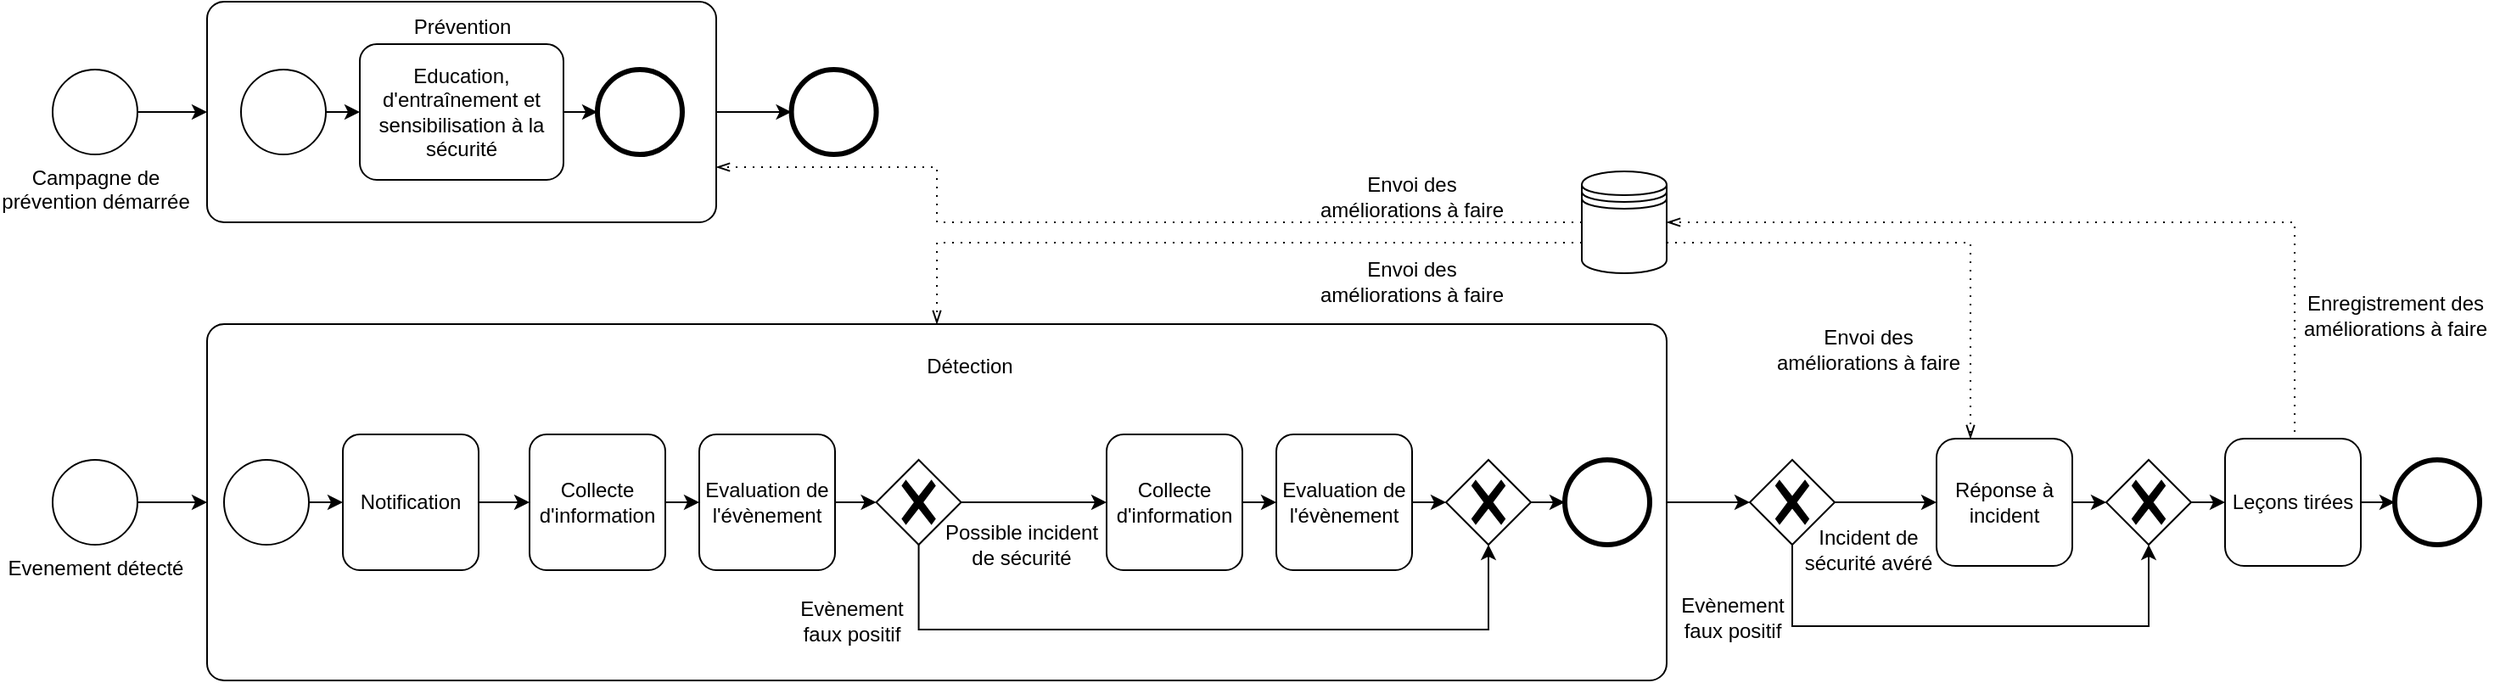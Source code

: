 <mxfile version="21.3.5" type="github">
  <diagram name="Page-1" id="3ifD2pxqsWoWhPXdi1wA">
    <mxGraphModel dx="2283" dy="794" grid="1" gridSize="10" guides="1" tooltips="1" connect="1" arrows="1" fold="1" page="1" pageScale="1" pageWidth="850" pageHeight="1100" math="0" shadow="0">
      <root>
        <mxCell id="0" />
        <mxCell id="1" parent="0" />
        <mxCell id="XGC0C7EivsoRTgifj-aX-14" style="edgeStyle=orthogonalEdgeStyle;rounded=0;orthogonalLoop=1;jettySize=auto;html=1;exitX=1;exitY=0.5;exitDx=0;exitDy=0;exitPerimeter=0;" parent="1" source="XGC0C7EivsoRTgifj-aX-6" target="XGC0C7EivsoRTgifj-aX-13" edge="1">
          <mxGeometry relative="1" as="geometry" />
        </mxCell>
        <mxCell id="XGC0C7EivsoRTgifj-aX-6" value="" style="points=[[0.25,0,0],[0.5,0,0],[0.75,0,0],[1,0.25,0],[1,0.5,0],[1,0.75,0],[0.75,1,0],[0.5,1,0],[0.25,1,0],[0,0.75,0],[0,0.5,0],[0,0.25,0]];shape=mxgraph.bpmn.task;whiteSpace=wrap;rectStyle=rounded;size=10;html=1;container=1;expand=0;collapsible=0;taskMarker=abstract;" parent="1" vertex="1">
          <mxGeometry x="-190" y="290" width="300" height="130" as="geometry" />
        </mxCell>
        <mxCell id="XGC0C7EivsoRTgifj-aX-7" value="&lt;div&gt;Prévention&lt;/div&gt;" style="text;html=1;strokeColor=none;fillColor=none;align=center;verticalAlign=middle;whiteSpace=wrap;rounded=0;" parent="XGC0C7EivsoRTgifj-aX-6" vertex="1">
          <mxGeometry x="112.5" width="75" height="30" as="geometry" />
        </mxCell>
        <mxCell id="XGC0C7EivsoRTgifj-aX-9" style="edgeStyle=orthogonalEdgeStyle;rounded=0;orthogonalLoop=1;jettySize=auto;html=1;exitX=1;exitY=0.5;exitDx=0;exitDy=0;exitPerimeter=0;entryX=0;entryY=0.5;entryDx=0;entryDy=0;entryPerimeter=0;" parent="XGC0C7EivsoRTgifj-aX-6" edge="1">
          <mxGeometry relative="1" as="geometry">
            <mxPoint x="51.064" y="70" as="targetPoint" />
          </mxGeometry>
        </mxCell>
        <mxCell id="XGC0C7EivsoRTgifj-aX-5" style="edgeStyle=orthogonalEdgeStyle;rounded=0;orthogonalLoop=1;jettySize=auto;html=1;exitX=1;exitY=0.5;exitDx=0;exitDy=0;exitPerimeter=0;" parent="XGC0C7EivsoRTgifj-aX-6" edge="1">
          <mxGeometry relative="1" as="geometry">
            <mxPoint x="140.426" y="70" as="targetPoint" />
          </mxGeometry>
        </mxCell>
        <mxCell id="XGC0C7EivsoRTgifj-aX-10" value="" style="points=[[0.145,0.145,0],[0.5,0,0],[0.855,0.145,0],[1,0.5,0],[0.855,0.855,0],[0.5,1,0],[0.145,0.855,0],[0,0.5,0]];shape=mxgraph.bpmn.event;html=1;verticalLabelPosition=bottom;labelBackgroundColor=#ffffff;verticalAlign=top;align=center;perimeter=ellipsePerimeter;outlineConnect=0;aspect=fixed;outline=end;symbol=terminate2;" parent="XGC0C7EivsoRTgifj-aX-6" vertex="1">
          <mxGeometry x="230" y="40" width="50" height="50" as="geometry" />
        </mxCell>
        <mxCell id="XGC0C7EivsoRTgifj-aX-16" style="edgeStyle=orthogonalEdgeStyle;rounded=0;orthogonalLoop=1;jettySize=auto;html=1;exitX=1;exitY=0.5;exitDx=0;exitDy=0;exitPerimeter=0;entryX=0;entryY=0.5;entryDx=0;entryDy=0;entryPerimeter=0;" parent="XGC0C7EivsoRTgifj-aX-6" source="XGC0C7EivsoRTgifj-aX-11" target="XGC0C7EivsoRTgifj-aX-10" edge="1">
          <mxGeometry relative="1" as="geometry" />
        </mxCell>
        <mxCell id="XGC0C7EivsoRTgifj-aX-11" value="Education, d&#39;entraînement et sensibilisation à la sécurité" style="points=[[0.25,0,0],[0.5,0,0],[0.75,0,0],[1,0.25,0],[1,0.5,0],[1,0.75,0],[0.75,1,0],[0.5,1,0],[0.25,1,0],[0,0.75,0],[0,0.5,0],[0,0.25,0]];shape=mxgraph.bpmn.task;whiteSpace=wrap;rectStyle=rounded;size=10;html=1;container=1;expand=0;collapsible=0;taskMarker=abstract;" parent="XGC0C7EivsoRTgifj-aX-6" vertex="1">
          <mxGeometry x="90" y="25" width="120" height="80" as="geometry" />
        </mxCell>
        <mxCell id="XGC0C7EivsoRTgifj-aX-15" style="edgeStyle=orthogonalEdgeStyle;rounded=0;orthogonalLoop=1;jettySize=auto;html=1;exitX=1;exitY=0.5;exitDx=0;exitDy=0;exitPerimeter=0;entryX=0;entryY=0.5;entryDx=0;entryDy=0;entryPerimeter=0;" parent="XGC0C7EivsoRTgifj-aX-6" source="XGC0C7EivsoRTgifj-aX-12" target="XGC0C7EivsoRTgifj-aX-11" edge="1">
          <mxGeometry relative="1" as="geometry" />
        </mxCell>
        <mxCell id="XGC0C7EivsoRTgifj-aX-12" value="" style="points=[[0.145,0.145,0],[0.5,0,0],[0.855,0.145,0],[1,0.5,0],[0.855,0.855,0],[0.5,1,0],[0.145,0.855,0],[0,0.5,0]];shape=mxgraph.bpmn.event;html=1;verticalLabelPosition=bottom;labelBackgroundColor=#ffffff;verticalAlign=top;align=center;perimeter=ellipsePerimeter;outlineConnect=0;aspect=fixed;outline=standard;symbol=general;" parent="XGC0C7EivsoRTgifj-aX-6" vertex="1">
          <mxGeometry x="20" y="40" width="50" height="50" as="geometry" />
        </mxCell>
        <mxCell id="XGC0C7EivsoRTgifj-aX-27" style="edgeStyle=orthogonalEdgeStyle;rounded=0;orthogonalLoop=1;jettySize=auto;html=1;exitX=1;exitY=0.5;exitDx=0;exitDy=0;exitPerimeter=0;entryX=0;entryY=0.5;entryDx=0;entryDy=0;entryPerimeter=0;" parent="1" source="revk8UcwppAEnoucgF0V-80" target="XGC0C7EivsoRTgifj-aX-25" edge="1">
          <mxGeometry relative="1" as="geometry" />
        </mxCell>
        <mxCell id="revk8UcwppAEnoucgF0V-80" value="" style="points=[[0.25,0,0],[0.5,0,0],[0.75,0,0],[1,0.25,0],[1,0.5,0],[1,0.75,0],[0.75,1,0],[0.5,1,0],[0.25,1,0],[0,0.75,0],[0,0.5,0],[0,0.25,0]];shape=mxgraph.bpmn.task;whiteSpace=wrap;rectStyle=rounded;size=10;html=1;container=0;expand=0;collapsible=0;taskMarker=abstract;" parent="1" vertex="1">
          <mxGeometry x="-190" y="480" width="860" height="210" as="geometry" />
        </mxCell>
        <mxCell id="XGC0C7EivsoRTgifj-aX-18" style="edgeStyle=orthogonalEdgeStyle;rounded=0;orthogonalLoop=1;jettySize=auto;html=1;exitX=1;exitY=0.5;exitDx=0;exitDy=0;exitPerimeter=0;entryX=0;entryY=0.5;entryDx=0;entryDy=0;entryPerimeter=0;" parent="1" source="revk8UcwppAEnoucgF0V-12" target="revk8UcwppAEnoucgF0V-80" edge="1">
          <mxGeometry relative="1" as="geometry" />
        </mxCell>
        <mxCell id="revk8UcwppAEnoucgF0V-12" value="&lt;div&gt;Evenement détecté&lt;/div&gt;" style="points=[[0.145,0.145,0],[0.5,0,0],[0.855,0.145,0],[1,0.5,0],[0.855,0.855,0],[0.5,1,0],[0.145,0.855,0],[0,0.5,0]];shape=mxgraph.bpmn.event;html=1;verticalLabelPosition=bottom;labelBackgroundColor=#ffffff;verticalAlign=top;align=center;perimeter=ellipsePerimeter;outlineConnect=0;aspect=fixed;outline=standard;symbol=general;" parent="1" vertex="1">
          <mxGeometry x="-281" y="560" width="50" height="50" as="geometry" />
        </mxCell>
        <mxCell id="revk8UcwppAEnoucgF0V-38" style="edgeStyle=orthogonalEdgeStyle;rounded=0;orthogonalLoop=1;jettySize=auto;html=1;exitX=1;exitY=0.5;exitDx=0;exitDy=0;exitPerimeter=0;entryX=0;entryY=0.5;entryDx=0;entryDy=0;entryPerimeter=0;" parent="1" source="revk8UcwppAEnoucgF0V-32" target="revk8UcwppAEnoucgF0V-35" edge="1">
          <mxGeometry relative="1" as="geometry" />
        </mxCell>
        <mxCell id="XGC0C7EivsoRTgifj-aX-23" style="edgeStyle=orthogonalEdgeStyle;rounded=0;orthogonalLoop=1;jettySize=auto;html=1;exitX=1;exitY=0.5;exitDx=0;exitDy=0;exitPerimeter=0;" parent="1" source="revk8UcwppAEnoucgF0V-35" target="XGC0C7EivsoRTgifj-aX-22" edge="1">
          <mxGeometry relative="1" as="geometry" />
        </mxCell>
        <mxCell id="revk8UcwppAEnoucgF0V-35" value="" style="points=[[0.25,0.25,0],[0.5,0,0],[0.75,0.25,0],[1,0.5,0],[0.75,0.75,0],[0.5,1,0],[0.25,0.75,0],[0,0.5,0]];shape=mxgraph.bpmn.gateway2;html=1;verticalLabelPosition=bottom;labelBackgroundColor=#ffffff;verticalAlign=top;align=center;perimeter=rhombusPerimeter;outlineConnect=0;outline=none;symbol=none;gwType=exclusive;" parent="1" vertex="1">
          <mxGeometry x="540" y="560" width="50" height="50" as="geometry" />
        </mxCell>
        <mxCell id="revk8UcwppAEnoucgF0V-96" style="edgeStyle=orthogonalEdgeStyle;rounded=0;orthogonalLoop=1;jettySize=auto;html=1;exitX=1;exitY=0.5;exitDx=0;exitDy=0;entryX=0;entryY=0.5;entryDx=0;entryDy=0;entryPerimeter=0;" parent="1" source="revk8UcwppAEnoucgF0V-84" target="revk8UcwppAEnoucgF0V-95" edge="1">
          <mxGeometry relative="1" as="geometry" />
        </mxCell>
        <mxCell id="revk8UcwppAEnoucgF0V-84" value="Leçons tirées" style="rounded=1;whiteSpace=wrap;html=1;" parent="1" vertex="1">
          <mxGeometry x="999" y="547.5" width="80" height="75" as="geometry" />
        </mxCell>
        <mxCell id="revk8UcwppAEnoucgF0V-88" style="edgeStyle=orthogonalEdgeStyle;rounded=0;orthogonalLoop=1;jettySize=auto;html=1;exitX=1;exitY=0.5;exitDx=0;exitDy=0;entryX=0;entryY=0.5;entryDx=0;entryDy=0;entryPerimeter=0;" parent="1" source="revk8UcwppAEnoucgF0V-85" target="revk8UcwppAEnoucgF0V-86" edge="1">
          <mxGeometry relative="1" as="geometry" />
        </mxCell>
        <mxCell id="revk8UcwppAEnoucgF0V-85" value="Réponse à incident" style="rounded=1;whiteSpace=wrap;html=1;" parent="1" vertex="1">
          <mxGeometry x="829" y="547.5" width="80" height="75" as="geometry" />
        </mxCell>
        <mxCell id="revk8UcwppAEnoucgF0V-86" value="" style="points=[[0.25,0.25,0],[0.5,0,0],[0.75,0.25,0],[1,0.5,0],[0.75,0.75,0],[0.5,1,0],[0.25,0.75,0],[0,0.5,0]];shape=mxgraph.bpmn.gateway2;html=1;verticalLabelPosition=bottom;labelBackgroundColor=#ffffff;verticalAlign=top;align=center;perimeter=rhombusPerimeter;outlineConnect=0;outline=none;symbol=none;gwType=exclusive;" parent="1" vertex="1">
          <mxGeometry x="929" y="560" width="50" height="50" as="geometry" />
        </mxCell>
        <mxCell id="revk8UcwppAEnoucgF0V-90" style="edgeStyle=orthogonalEdgeStyle;rounded=0;orthogonalLoop=1;jettySize=auto;html=1;exitX=1;exitY=0.5;exitDx=0;exitDy=0;exitPerimeter=0;entryX=0;entryY=0.5;entryDx=0;entryDy=0;" parent="1" source="revk8UcwppAEnoucgF0V-86" target="revk8UcwppAEnoucgF0V-84" edge="1">
          <mxGeometry relative="1" as="geometry">
            <mxPoint x="1049" y="572.5" as="sourcePoint" />
          </mxGeometry>
        </mxCell>
        <mxCell id="revk8UcwppAEnoucgF0V-94" style="edgeStyle=orthogonalEdgeStyle;rounded=0;orthogonalLoop=1;jettySize=auto;html=1;exitX=0.5;exitY=1;exitDx=0;exitDy=0;exitPerimeter=0;entryX=0.5;entryY=1;entryDx=0;entryDy=0;entryPerimeter=0;" parent="1" source="revk8UcwppAEnoucgF0V-24" target="revk8UcwppAEnoucgF0V-35" edge="1">
          <mxGeometry relative="1" as="geometry">
            <mxPoint x="925" y="565" as="targetPoint" />
            <mxPoint x="599.94" y="590" as="sourcePoint" />
            <Array as="points">
              <mxPoint x="229" y="660" />
              <mxPoint x="565" y="660" />
            </Array>
          </mxGeometry>
        </mxCell>
        <mxCell id="revk8UcwppAEnoucgF0V-95" value="" style="points=[[0.145,0.145,0],[0.5,0,0],[0.855,0.145,0],[1,0.5,0],[0.855,0.855,0],[0.5,1,0],[0.145,0.855,0],[0,0.5,0]];shape=mxgraph.bpmn.event;html=1;verticalLabelPosition=bottom;labelBackgroundColor=#ffffff;verticalAlign=top;align=center;perimeter=ellipsePerimeter;outlineConnect=0;aspect=fixed;outline=end;symbol=terminate2;" parent="1" vertex="1">
          <mxGeometry x="1099" y="560" width="50" height="50" as="geometry" />
        </mxCell>
        <mxCell id="XGC0C7EivsoRTgifj-aX-17" style="edgeStyle=orthogonalEdgeStyle;rounded=0;orthogonalLoop=1;jettySize=auto;html=1;exitX=1;exitY=0.5;exitDx=0;exitDy=0;exitPerimeter=0;entryX=0;entryY=0.5;entryDx=0;entryDy=0;entryPerimeter=0;" parent="1" source="revk8UcwppAEnoucgF0V-102" target="XGC0C7EivsoRTgifj-aX-6" edge="1">
          <mxGeometry relative="1" as="geometry" />
        </mxCell>
        <mxCell id="revk8UcwppAEnoucgF0V-102" value="Campagne de&lt;br&gt;prévention démarrée" style="points=[[0.145,0.145,0],[0.5,0,0],[0.855,0.145,0],[1,0.5,0],[0.855,0.855,0],[0.5,1,0],[0.145,0.855,0],[0,0.5,0]];shape=mxgraph.bpmn.event;html=1;verticalLabelPosition=bottom;labelBackgroundColor=#ffffff;verticalAlign=top;align=center;perimeter=ellipsePerimeter;outlineConnect=0;aspect=fixed;outline=standard;symbol=general;" parent="1" vertex="1">
          <mxGeometry x="-281" y="330" width="50" height="50" as="geometry" />
        </mxCell>
        <mxCell id="XGC0C7EivsoRTgifj-aX-13" value="" style="points=[[0.145,0.145,0],[0.5,0,0],[0.855,0.145,0],[1,0.5,0],[0.855,0.855,0],[0.5,1,0],[0.145,0.855,0],[0,0.5,0]];shape=mxgraph.bpmn.event;html=1;verticalLabelPosition=bottom;labelBackgroundColor=#ffffff;verticalAlign=top;align=center;perimeter=ellipsePerimeter;outlineConnect=0;aspect=fixed;outline=end;symbol=terminate2;" parent="1" vertex="1">
          <mxGeometry x="154.29" y="330" width="50" height="50" as="geometry" />
        </mxCell>
        <mxCell id="revk8UcwppAEnoucgF0V-81" value="Détection" style="text;html=1;strokeColor=none;fillColor=none;align=center;verticalAlign=middle;whiteSpace=wrap;rounded=0;" parent="1" vertex="1">
          <mxGeometry x="229.294" y="490" width="61.412" height="30" as="geometry" />
        </mxCell>
        <mxCell id="revk8UcwppAEnoucgF0V-32" value="Evaluation de l&#39;évènement" style="points=[[0.25,0,0],[0.5,0,0],[0.75,0,0],[1,0.25,0],[1,0.5,0],[1,0.75,0],[0.75,1,0],[0.5,1,0],[0.25,1,0],[0,0.75,0],[0,0.5,0],[0,0.25,0]];shape=mxgraph.bpmn.task;whiteSpace=wrap;rectStyle=rounded;size=10;html=1;container=1;expand=0;collapsible=0;taskMarker=abstract;" parent="1" vertex="1">
          <mxGeometry x="440" y="545" width="80" height="80" as="geometry" />
        </mxCell>
        <mxCell id="revk8UcwppAEnoucgF0V-31" value="Collecte d&#39;information" style="points=[[0.25,0,0],[0.5,0,0],[0.75,0,0],[1,0.25,0],[1,0.5,0],[1,0.75,0],[0.75,1,0],[0.5,1,0],[0.25,1,0],[0,0.75,0],[0,0.5,0],[0,0.25,0]];shape=mxgraph.bpmn.task;whiteSpace=wrap;rectStyle=rounded;size=10;html=1;container=1;expand=0;collapsible=0;taskMarker=abstract;" parent="1" vertex="1">
          <mxGeometry x="340" y="545" width="80" height="80" as="geometry" />
        </mxCell>
        <mxCell id="revk8UcwppAEnoucgF0V-34" style="edgeStyle=orthogonalEdgeStyle;rounded=0;orthogonalLoop=1;jettySize=auto;html=1;exitX=1;exitY=0.5;exitDx=0;exitDy=0;exitPerimeter=0;entryX=0;entryY=0.5;entryDx=0;entryDy=0;entryPerimeter=0;" parent="1" source="revk8UcwppAEnoucgF0V-31" target="revk8UcwppAEnoucgF0V-32" edge="1">
          <mxGeometry relative="1" as="geometry" />
        </mxCell>
        <mxCell id="revk8UcwppAEnoucgF0V-24" value="" style="points=[[0.25,0.25,0],[0.5,0,0],[0.75,0.25,0],[1,0.5,0],[0.75,0.75,0],[0.5,1,0],[0.25,0.75,0],[0,0.5,0]];shape=mxgraph.bpmn.gateway2;html=1;verticalLabelPosition=bottom;labelBackgroundColor=#ffffff;verticalAlign=top;align=center;perimeter=rhombusPerimeter;outlineConnect=0;outline=none;symbol=none;gwType=exclusive;" parent="1" vertex="1">
          <mxGeometry x="204.29" y="560" width="50" height="50" as="geometry" />
        </mxCell>
        <mxCell id="revk8UcwppAEnoucgF0V-33" style="edgeStyle=orthogonalEdgeStyle;rounded=0;orthogonalLoop=1;jettySize=auto;html=1;exitX=1;exitY=0.5;exitDx=0;exitDy=0;exitPerimeter=0;entryX=0;entryY=0.5;entryDx=0;entryDy=0;entryPerimeter=0;" parent="1" source="revk8UcwppAEnoucgF0V-24" target="revk8UcwppAEnoucgF0V-31" edge="1">
          <mxGeometry relative="1" as="geometry" />
        </mxCell>
        <mxCell id="revk8UcwppAEnoucgF0V-42" value="&lt;div&gt;Possible incident de sécurité&lt;/div&gt;" style="text;html=1;strokeColor=none;fillColor=none;align=center;verticalAlign=middle;whiteSpace=wrap;rounded=0;" parent="1" vertex="1">
          <mxGeometry x="240" y="595" width="100" height="30" as="geometry" />
        </mxCell>
        <mxCell id="revk8UcwppAEnoucgF0V-28" value="Evaluation de l&#39;évènement" style="points=[[0.25,0,0],[0.5,0,0],[0.75,0,0],[1,0.25,0],[1,0.5,0],[1,0.75,0],[0.75,1,0],[0.5,1,0],[0.25,1,0],[0,0.75,0],[0,0.5,0],[0,0.25,0]];shape=mxgraph.bpmn.task;whiteSpace=wrap;rectStyle=rounded;size=10;html=1;container=1;expand=0;collapsible=0;taskMarker=abstract;" parent="1" vertex="1">
          <mxGeometry x="100" y="545" width="80" height="80" as="geometry" />
        </mxCell>
        <mxCell id="revk8UcwppAEnoucgF0V-29" style="edgeStyle=orthogonalEdgeStyle;rounded=0;orthogonalLoop=1;jettySize=auto;html=1;entryX=0;entryY=0.5;entryDx=0;entryDy=0;entryPerimeter=0;" parent="1" source="revk8UcwppAEnoucgF0V-28" target="revk8UcwppAEnoucgF0V-24" edge="1">
          <mxGeometry relative="1" as="geometry" />
        </mxCell>
        <mxCell id="revk8UcwppAEnoucgF0V-27" value="Collecte d&#39;information" style="points=[[0.25,0,0],[0.5,0,0],[0.75,0,0],[1,0.25,0],[1,0.5,0],[1,0.75,0],[0.75,1,0],[0.5,1,0],[0.25,1,0],[0,0.75,0],[0,0.5,0],[0,0.25,0]];shape=mxgraph.bpmn.task;whiteSpace=wrap;rectStyle=rounded;size=10;html=1;container=1;expand=0;collapsible=0;taskMarker=abstract;" parent="1" vertex="1">
          <mxGeometry y="545" width="80" height="80" as="geometry" />
        </mxCell>
        <mxCell id="revk8UcwppAEnoucgF0V-30" style="edgeStyle=orthogonalEdgeStyle;rounded=0;orthogonalLoop=1;jettySize=auto;html=1;exitX=1;exitY=0.5;exitDx=0;exitDy=0;exitPerimeter=0;entryX=0;entryY=0.5;entryDx=0;entryDy=0;entryPerimeter=0;" parent="1" source="revk8UcwppAEnoucgF0V-27" target="revk8UcwppAEnoucgF0V-28" edge="1">
          <mxGeometry relative="1" as="geometry" />
        </mxCell>
        <mxCell id="revk8UcwppAEnoucgF0V-50" value="Notification" style="points=[[0.25,0,0],[0.5,0,0],[0.75,0,0],[1,0.25,0],[1,0.5,0],[1,0.75,0],[0.75,1,0],[0.5,1,0],[0.25,1,0],[0,0.75,0],[0,0.5,0],[0,0.25,0]];shape=mxgraph.bpmn.task;whiteSpace=wrap;rectStyle=rounded;size=10;html=1;container=1;expand=0;collapsible=0;taskMarker=abstract;" parent="1" vertex="1">
          <mxGeometry x="-110" y="545" width="80" height="80" as="geometry" />
        </mxCell>
        <mxCell id="revk8UcwppAEnoucgF0V-51" style="edgeStyle=orthogonalEdgeStyle;rounded=0;orthogonalLoop=1;jettySize=auto;html=1;exitX=1;exitY=0.5;exitDx=0;exitDy=0;exitPerimeter=0;entryX=0;entryY=0.5;entryDx=0;entryDy=0;entryPerimeter=0;" parent="1" source="revk8UcwppAEnoucgF0V-50" target="revk8UcwppAEnoucgF0V-27" edge="1">
          <mxGeometry relative="1" as="geometry" />
        </mxCell>
        <mxCell id="XGC0C7EivsoRTgifj-aX-20" style="edgeStyle=orthogonalEdgeStyle;rounded=0;orthogonalLoop=1;jettySize=auto;html=1;exitX=1;exitY=0.5;exitDx=0;exitDy=0;exitPerimeter=0;entryX=0;entryY=0.5;entryDx=0;entryDy=0;entryPerimeter=0;" parent="1" source="XGC0C7EivsoRTgifj-aX-19" target="revk8UcwppAEnoucgF0V-50" edge="1">
          <mxGeometry relative="1" as="geometry" />
        </mxCell>
        <mxCell id="XGC0C7EivsoRTgifj-aX-19" value="&lt;div&gt;&lt;br&gt;&lt;/div&gt;" style="points=[[0.145,0.145,0],[0.5,0,0],[0.855,0.145,0],[1,0.5,0],[0.855,0.855,0],[0.5,1,0],[0.145,0.855,0],[0,0.5,0]];shape=mxgraph.bpmn.event;html=1;verticalLabelPosition=bottom;labelBackgroundColor=#ffffff;verticalAlign=top;align=center;perimeter=ellipsePerimeter;outlineConnect=0;aspect=fixed;outline=standard;symbol=general;" parent="1" vertex="1">
          <mxGeometry x="-180" y="560" width="50" height="50" as="geometry" />
        </mxCell>
        <mxCell id="revk8UcwppAEnoucgF0V-43" value="Evènement faux positif" style="text;html=1;strokeColor=none;fillColor=none;align=center;verticalAlign=middle;whiteSpace=wrap;rounded=0;" parent="1" vertex="1">
          <mxGeometry x="160" y="640" width="60" height="30" as="geometry" />
        </mxCell>
        <mxCell id="revk8UcwppAEnoucgF0V-48" value="Evènement faux positif" style="text;html=1;strokeColor=none;fillColor=none;align=center;verticalAlign=middle;whiteSpace=wrap;rounded=0;" parent="1" vertex="1">
          <mxGeometry x="679" y="638" width="60" height="30" as="geometry" />
        </mxCell>
        <mxCell id="revk8UcwppAEnoucgF0V-49" value="Incident de sécurité avéré" style="text;html=1;strokeColor=none;fillColor=none;align=center;verticalAlign=middle;whiteSpace=wrap;rounded=0;" parent="1" vertex="1">
          <mxGeometry x="749" y="597.5" width="80" height="30" as="geometry" />
        </mxCell>
        <mxCell id="XGC0C7EivsoRTgifj-aX-22" value="" style="points=[[0.145,0.145,0],[0.5,0,0],[0.855,0.145,0],[1,0.5,0],[0.855,0.855,0],[0.5,1,0],[0.145,0.855,0],[0,0.5,0]];shape=mxgraph.bpmn.event;html=1;verticalLabelPosition=bottom;labelBackgroundColor=#ffffff;verticalAlign=top;align=center;perimeter=ellipsePerimeter;outlineConnect=0;aspect=fixed;outline=end;symbol=terminate2;" parent="1" vertex="1">
          <mxGeometry x="610" y="560" width="50" height="50" as="geometry" />
        </mxCell>
        <mxCell id="XGC0C7EivsoRTgifj-aX-28" style="edgeStyle=orthogonalEdgeStyle;rounded=0;orthogonalLoop=1;jettySize=auto;html=1;exitX=1;exitY=0.5;exitDx=0;exitDy=0;exitPerimeter=0;entryX=0;entryY=0.5;entryDx=0;entryDy=0;" parent="1" source="XGC0C7EivsoRTgifj-aX-25" target="revk8UcwppAEnoucgF0V-85" edge="1">
          <mxGeometry relative="1" as="geometry" />
        </mxCell>
        <mxCell id="XGC0C7EivsoRTgifj-aX-29" style="edgeStyle=orthogonalEdgeStyle;rounded=0;orthogonalLoop=1;jettySize=auto;html=1;exitX=0.5;exitY=1;exitDx=0;exitDy=0;exitPerimeter=0;entryX=0.5;entryY=1;entryDx=0;entryDy=0;entryPerimeter=0;" parent="1" source="XGC0C7EivsoRTgifj-aX-25" target="revk8UcwppAEnoucgF0V-86" edge="1">
          <mxGeometry relative="1" as="geometry">
            <Array as="points">
              <mxPoint x="744" y="658" />
              <mxPoint x="954" y="658" />
            </Array>
          </mxGeometry>
        </mxCell>
        <mxCell id="XGC0C7EivsoRTgifj-aX-25" value="" style="points=[[0.25,0.25,0],[0.5,0,0],[0.75,0.25,0],[1,0.5,0],[0.75,0.75,0],[0.5,1,0],[0.25,0.75,0],[0,0.5,0]];shape=mxgraph.bpmn.gateway2;html=1;verticalLabelPosition=bottom;labelBackgroundColor=#ffffff;verticalAlign=top;align=center;perimeter=rhombusPerimeter;outlineConnect=0;outline=none;symbol=none;gwType=exclusive;" parent="1" vertex="1">
          <mxGeometry x="719" y="560" width="50" height="50" as="geometry" />
        </mxCell>
        <mxCell id="NBq_QuUXOpZ47Og0pqbb-1" value="" style="shape=datastore;html=1;labelPosition=center;verticalLabelPosition=bottom;align=center;verticalAlign=top;" vertex="1" parent="1">
          <mxGeometry x="620" y="390" width="50" height="60" as="geometry" />
        </mxCell>
        <mxCell id="NBq_QuUXOpZ47Og0pqbb-2" value="" style="edgeStyle=elbowEdgeStyle;fontSize=12;html=1;endFill=0;startFill=0;endSize=6;startSize=6;dashed=1;dashPattern=1 4;endArrow=openThin;startArrow=none;rounded=0;exitX=0.5;exitY=0;exitDx=0;exitDy=0;entryX=1;entryY=0.5;entryDx=0;entryDy=0;" edge="1" parent="1" source="revk8UcwppAEnoucgF0V-84" target="NBq_QuUXOpZ47Og0pqbb-1">
          <mxGeometry width="160" relative="1" as="geometry">
            <mxPoint x="670" y="410" as="sourcePoint" />
            <mxPoint x="830" y="410" as="targetPoint" />
            <Array as="points">
              <mxPoint x="1040" y="480" />
            </Array>
          </mxGeometry>
        </mxCell>
        <mxCell id="NBq_QuUXOpZ47Og0pqbb-3" value="" style="edgeStyle=elbowEdgeStyle;fontSize=12;html=1;endFill=0;startFill=0;endSize=6;startSize=6;dashed=1;dashPattern=1 4;endArrow=openThin;startArrow=none;rounded=0;entryX=1;entryY=0.75;entryDx=0;entryDy=0;entryPerimeter=0;exitX=0;exitY=0.5;exitDx=0;exitDy=0;" edge="1" parent="1" source="NBq_QuUXOpZ47Og0pqbb-1" target="XGC0C7EivsoRTgifj-aX-6">
          <mxGeometry width="160" relative="1" as="geometry">
            <mxPoint x="410" y="410" as="sourcePoint" />
            <mxPoint x="570" y="410" as="targetPoint" />
            <Array as="points">
              <mxPoint x="240" y="420" />
            </Array>
          </mxGeometry>
        </mxCell>
        <mxCell id="NBq_QuUXOpZ47Og0pqbb-4" value="" style="edgeStyle=elbowEdgeStyle;fontSize=12;html=1;endFill=0;startFill=0;endSize=6;startSize=6;dashed=1;dashPattern=1 4;endArrow=openThin;startArrow=none;rounded=0;exitX=0;exitY=0.7;exitDx=0;exitDy=0;entryX=0.5;entryY=0;entryDx=0;entryDy=0;entryPerimeter=0;" edge="1" parent="1" source="NBq_QuUXOpZ47Og0pqbb-1" target="revk8UcwppAEnoucgF0V-80">
          <mxGeometry width="160" relative="1" as="geometry">
            <mxPoint x="410" y="410" as="sourcePoint" />
            <mxPoint x="570" y="410" as="targetPoint" />
            <Array as="points">
              <mxPoint x="240" y="460" />
            </Array>
          </mxGeometry>
        </mxCell>
        <mxCell id="NBq_QuUXOpZ47Og0pqbb-5" value="" style="edgeStyle=elbowEdgeStyle;fontSize=12;html=1;endFill=0;startFill=0;endSize=6;startSize=6;dashed=1;dashPattern=1 4;endArrow=openThin;startArrow=none;rounded=0;exitX=1;exitY=0.7;exitDx=0;exitDy=0;entryX=0.25;entryY=0;entryDx=0;entryDy=0;" edge="1" parent="1" source="NBq_QuUXOpZ47Og0pqbb-1" target="revk8UcwppAEnoucgF0V-85">
          <mxGeometry width="160" relative="1" as="geometry">
            <mxPoint x="690" y="470" as="sourcePoint" />
            <mxPoint x="880" y="500" as="targetPoint" />
            <Array as="points">
              <mxPoint x="849" y="500" />
              <mxPoint x="870" y="490" />
            </Array>
          </mxGeometry>
        </mxCell>
        <mxCell id="NBq_QuUXOpZ47Og0pqbb-7" value="Enregistrement des améliorations à faire" style="text;html=1;strokeColor=none;fillColor=none;align=center;verticalAlign=middle;whiteSpace=wrap;rounded=0;" vertex="1" parent="1">
          <mxGeometry x="1039" y="460" width="121" height="30" as="geometry" />
        </mxCell>
        <mxCell id="NBq_QuUXOpZ47Og0pqbb-8" value="Envoi des améliorations à faire" style="text;html=1;strokeColor=none;fillColor=none;align=center;verticalAlign=middle;whiteSpace=wrap;rounded=0;" vertex="1" parent="1">
          <mxGeometry x="460" y="390" width="120" height="30" as="geometry" />
        </mxCell>
        <mxCell id="NBq_QuUXOpZ47Og0pqbb-10" value="Envoi des améliorations à faire" style="text;html=1;strokeColor=none;fillColor=none;align=center;verticalAlign=middle;whiteSpace=wrap;rounded=0;" vertex="1" parent="1">
          <mxGeometry x="460" y="440" width="120" height="30" as="geometry" />
        </mxCell>
        <mxCell id="NBq_QuUXOpZ47Og0pqbb-11" value="Envoi des améliorations à faire" style="text;html=1;strokeColor=none;fillColor=none;align=center;verticalAlign=middle;whiteSpace=wrap;rounded=0;" vertex="1" parent="1">
          <mxGeometry x="729" y="480" width="120" height="30" as="geometry" />
        </mxCell>
      </root>
    </mxGraphModel>
  </diagram>
</mxfile>
